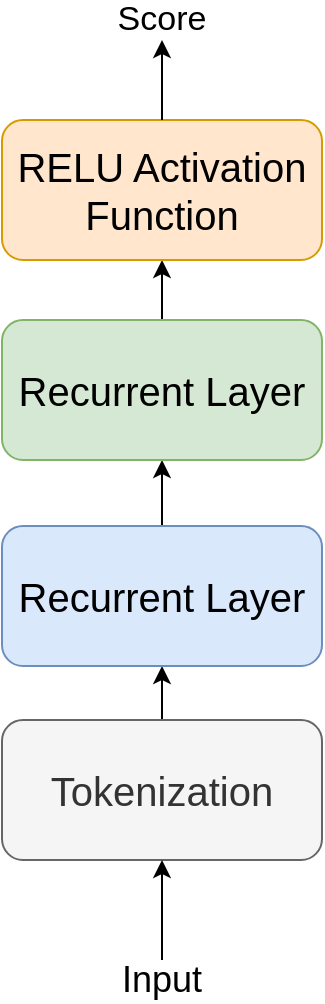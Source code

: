 <mxfile pages="3" version="11.2.4" type="device"><diagram id="zyjp3d-IVVywTZu0D8u2" name="flow"><mxGraphModel dx="1372" dy="818" grid="1" gridSize="10" guides="1" tooltips="1" connect="1" arrows="1" fold="1" page="1" pageScale="1" pageWidth="1100" pageHeight="850" math="0" shadow="0"><root><mxCell id="0"/><mxCell id="1" parent="0"/><mxCell id="3Q4ZF-JqDUGPxtqZQ-82-7" style="edgeStyle=orthogonalEdgeStyle;rounded=0;orthogonalLoop=1;jettySize=auto;html=1;" parent="1" source="3Q4ZF-JqDUGPxtqZQ-82-1" target="3Q4ZF-JqDUGPxtqZQ-82-4" edge="1"><mxGeometry relative="1" as="geometry"/></mxCell><mxCell id="3Q4ZF-JqDUGPxtqZQ-82-1" value="Tokenization" style="rounded=1;whiteSpace=wrap;html=1;fontSize=20;fillColor=#f5f5f5;strokeColor=#666666;fontColor=#333333;" parent="1" vertex="1"><mxGeometry x="440" y="520" width="160" height="70" as="geometry"/></mxCell><mxCell id="3Q4ZF-JqDUGPxtqZQ-82-2" value="" style="endArrow=classic;html=1;entryX=0.5;entryY=1;entryDx=0;entryDy=0;" parent="1" target="3Q4ZF-JqDUGPxtqZQ-82-1" edge="1"><mxGeometry width="50" height="50" relative="1" as="geometry"><mxPoint x="520" y="640" as="sourcePoint"/><mxPoint x="190" y="290" as="targetPoint"/></mxGeometry></mxCell><mxCell id="I69jJwfltkGILQ-ZOWW2-2" style="edgeStyle=orthogonalEdgeStyle;rounded=0;orthogonalLoop=1;jettySize=auto;html=1;entryX=0.5;entryY=1;entryDx=0;entryDy=0;fontSize=18;" edge="1" parent="1" source="3Q4ZF-JqDUGPxtqZQ-82-4" target="3Q4ZF-JqDUGPxtqZQ-82-5"><mxGeometry relative="1" as="geometry"/></mxCell><mxCell id="3Q4ZF-JqDUGPxtqZQ-82-4" value="Recurrent Layer" style="rounded=1;whiteSpace=wrap;html=1;fontSize=20;fillColor=#dae8fc;strokeColor=#6c8ebf;" parent="1" vertex="1"><mxGeometry x="440" y="423" width="160" height="70" as="geometry"/></mxCell><mxCell id="I69jJwfltkGILQ-ZOWW2-3" style="edgeStyle=orthogonalEdgeStyle;rounded=0;orthogonalLoop=1;jettySize=auto;html=1;entryX=0.5;entryY=1;entryDx=0;entryDy=0;fontSize=17;" edge="1" parent="1" source="3Q4ZF-JqDUGPxtqZQ-82-5" target="3Q4ZF-JqDUGPxtqZQ-82-6"><mxGeometry relative="1" as="geometry"/></mxCell><mxCell id="3Q4ZF-JqDUGPxtqZQ-82-5" value="Recurrent Layer" style="rounded=1;whiteSpace=wrap;html=1;fontSize=20;fillColor=#d5e8d4;strokeColor=#82b366;" parent="1" vertex="1"><mxGeometry x="440" y="320" width="160" height="70" as="geometry"/></mxCell><mxCell id="3Q4ZF-JqDUGPxtqZQ-82-6" value="RELU Activation Function" style="rounded=1;whiteSpace=wrap;html=1;fontSize=20;fillColor=#ffe6cc;strokeColor=#d79b00;" parent="1" vertex="1"><mxGeometry x="440" y="220" width="160" height="70" as="geometry"/></mxCell><mxCell id="3Q4ZF-JqDUGPxtqZQ-82-10" value="" style="endArrow=classic;html=1;exitX=0.5;exitY=0;exitDx=0;exitDy=0;" parent="1" source="3Q4ZF-JqDUGPxtqZQ-82-6" edge="1"><mxGeometry width="50" height="50" relative="1" as="geometry"><mxPoint x="960" y="280" as="sourcePoint"/><mxPoint x="520" y="180" as="targetPoint"/><Array as="points"><mxPoint x="520" y="190"/></Array></mxGeometry></mxCell><mxCell id="3Q4ZF-JqDUGPxtqZQ-82-11" value="Score" style="text;html=1;strokeColor=none;fillColor=none;align=center;verticalAlign=middle;whiteSpace=wrap;rounded=0;fontSize=17;" parent="1" vertex="1"><mxGeometry x="500" y="160" width="40" height="20" as="geometry"/></mxCell><mxCell id="3Q4ZF-JqDUGPxtqZQ-82-12" value="Input" style="text;html=1;strokeColor=none;fillColor=none;align=center;verticalAlign=middle;whiteSpace=wrap;rounded=0;fontSize=18;" parent="1" vertex="1"><mxGeometry x="485" y="640" width="70" height="20" as="geometry"/></mxCell></root></mxGraphModel></diagram><diagram id="OufkCpqff0M5HgLVFTgR" name="Page-2"><mxGraphModel dx="1372" dy="818" grid="1" gridSize="10" guides="1" tooltips="1" connect="1" arrows="1" fold="1" page="1" pageScale="1" pageWidth="1100" pageHeight="850" math="0" shadow="0"><root><mxCell id="f2x6hiU97546i_zAFDKI-0"/><mxCell id="f2x6hiU97546i_zAFDKI-1" parent="f2x6hiU97546i_zAFDKI-0"/><mxCell id="f2x6hiU97546i_zAFDKI-2" value="&lt;font style=&quot;font-size: 54px&quot;&gt;IoT&lt;/font&gt;" style="rounded=1;whiteSpace=wrap;html=1;fontStyle=1;fillColor=#dae8fc;strokeColor=#6c8ebf;" parent="f2x6hiU97546i_zAFDKI-1" vertex="1"><mxGeometry x="520" y="160" width="170" height="230" as="geometry"/></mxCell><mxCell id="f2x6hiU97546i_zAFDKI-4" value="&lt;font style=&quot;font-size: 47px;&quot;&gt;&lt;b style=&quot;font-size: 47px;&quot;&gt;BC&lt;/b&gt;&lt;/font&gt;" style="rounded=1;whiteSpace=wrap;html=1;fontSize=47;fillColor=#d5e8d4;strokeColor=#82b366;" parent="f2x6hiU97546i_zAFDKI-1" vertex="1"><mxGeometry x="180" y="150" width="170" height="230" as="geometry"/></mxCell><mxCell id="f2x6hiU97546i_zAFDKI-5" value="" style="shape=cross;whiteSpace=wrap;html=1;fillColor=#f5f5f5;strokeColor=#666666;fontColor=#333333;" parent="f2x6hiU97546i_zAFDKI-1" vertex="1"><mxGeometry x="395" y="235" width="80" height="80" as="geometry"/></mxCell></root></mxGraphModel></diagram><diagram id="tFU0vNohzScImGldns5k" name="Page-3"><mxGraphModel dx="1372" dy="818" grid="1" gridSize="10" guides="1" tooltips="1" connect="1" arrows="1" fold="1" page="1" pageScale="1" pageWidth="1100" pageHeight="850" math="0" shadow="0"><root><mxCell id="wgEf7pb_XlqcQWBnwXCF-0"/><mxCell id="wgEf7pb_XlqcQWBnwXCF-1" parent="wgEf7pb_XlqcQWBnwXCF-0"/></root></mxGraphModel></diagram></mxfile>